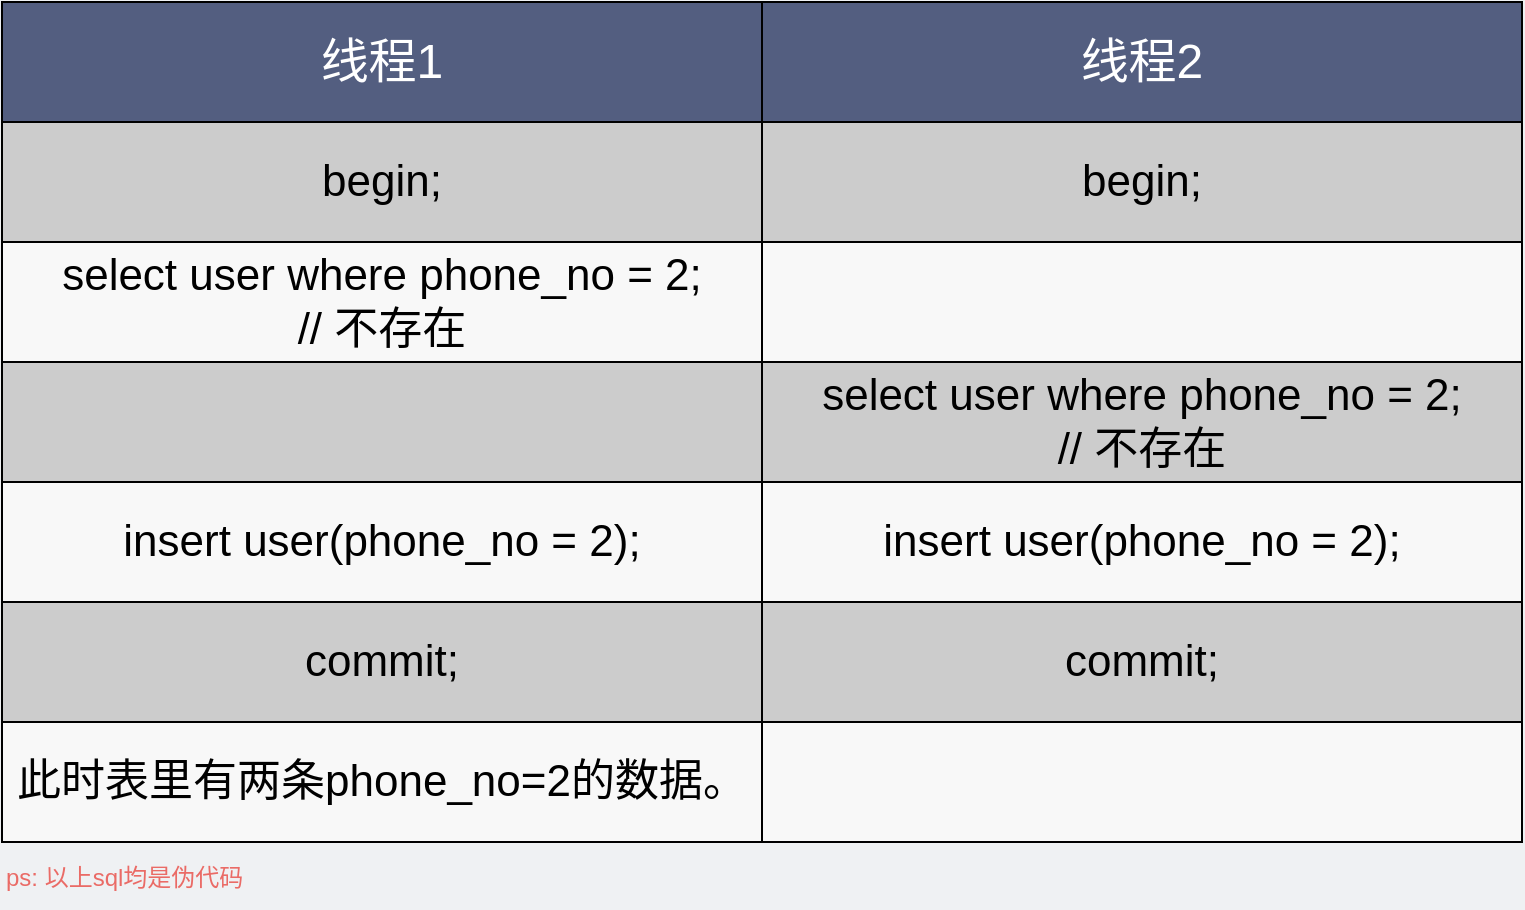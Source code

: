 <mxfile version="16.6.7" type="github">
  <diagram id="3228e29e-7158-1315-38df-8450db1d8a1d" name="Page-1">
    <mxGraphModel dx="857" dy="85" grid="0" gridSize="10" guides="1" tooltips="1" connect="1" arrows="1" fold="1" page="1" pageScale="1" pageWidth="530" pageHeight="270" background="#EFF1F3" math="0" shadow="0">
      <root>
        <mxCell id="0" />
        <mxCell id="1" parent="0" />
        <mxCell id="OGBjxk_xHfaE1EplLFuK-23" value="begin;" style="rounded=0;whiteSpace=wrap;html=1;fillColor=#CCCCCC;gradientColor=none;fontSize=22;" parent="1" vertex="1">
          <mxGeometry x="148" y="1197" width="380" height="60" as="geometry" />
        </mxCell>
        <mxCell id="OGBjxk_xHfaE1EplLFuK-29" value="&lt;font color=&quot;#ffffff&quot; style=&quot;font-size: 24px;&quot;&gt;线程1&lt;/font&gt;" style="rounded=0;whiteSpace=wrap;html=1;fillColor=#535E80;gradientColor=none;fontSize=24;" parent="1" vertex="1">
          <mxGeometry x="148" y="1137" width="380" height="60" as="geometry" />
        </mxCell>
        <mxCell id="E5Fr-yn8FIVRKY9gDkfl-8" value="&lt;font color=&quot;#ffffff&quot; style=&quot;font-size: 24px;&quot;&gt;线程2&lt;/font&gt;" style="rounded=0;whiteSpace=wrap;html=1;fillColor=#535E80;gradientColor=none;fontSize=24;" parent="1" vertex="1">
          <mxGeometry x="528" y="1137" width="380" height="60" as="geometry" />
        </mxCell>
        <mxCell id="E5Fr-yn8FIVRKY9gDkfl-9" value="begin;" style="rounded=0;whiteSpace=wrap;html=1;fillColor=#CCCCCC;gradientColor=none;fontSize=22;" parent="1" vertex="1">
          <mxGeometry x="528" y="1197" width="380" height="60" as="geometry" />
        </mxCell>
        <mxCell id="E5Fr-yn8FIVRKY9gDkfl-10" value="select user where phone_no = 2;&lt;br style=&quot;font-size: 22px;&quot;&gt;// 不存在" style="rounded=0;whiteSpace=wrap;html=1;fillColor=#F8F8F8;gradientColor=none;fontSize=22;" parent="1" vertex="1">
          <mxGeometry x="148" y="1257" width="380" height="60" as="geometry" />
        </mxCell>
        <mxCell id="E5Fr-yn8FIVRKY9gDkfl-11" value="" style="rounded=0;whiteSpace=wrap;html=1;fillColor=#F8F8F8;gradientColor=none;fontSize=22;" parent="1" vertex="1">
          <mxGeometry x="528" y="1257" width="380" height="60" as="geometry" />
        </mxCell>
        <mxCell id="E5Fr-yn8FIVRKY9gDkfl-12" value="" style="rounded=0;whiteSpace=wrap;html=1;fillColor=#CCCCCC;gradientColor=none;fontSize=22;" parent="1" vertex="1">
          <mxGeometry x="148" y="1317" width="380" height="60" as="geometry" />
        </mxCell>
        <mxCell id="E5Fr-yn8FIVRKY9gDkfl-13" value="&lt;span style=&quot;font-size: 22px;&quot;&gt;select user where phone_no = 2;&lt;/span&gt;&lt;br style=&quot;font-size: 22px;&quot;&gt;&lt;span style=&quot;font-size: 22px;&quot;&gt;// 不存在&lt;/span&gt;" style="rounded=0;whiteSpace=wrap;html=1;fillColor=#CCCCCC;gradientColor=none;fontSize=22;" parent="1" vertex="1">
          <mxGeometry x="528" y="1317" width="380" height="60" as="geometry" />
        </mxCell>
        <mxCell id="E5Fr-yn8FIVRKY9gDkfl-14" value="&lt;span style=&quot;font-size: 22px;&quot;&gt;insert user(phone_no = 2);&lt;/span&gt;" style="rounded=0;whiteSpace=wrap;html=1;fillColor=#F8F8F8;gradientColor=none;fontSize=22;" parent="1" vertex="1">
          <mxGeometry x="148" y="1377" width="380" height="60" as="geometry" />
        </mxCell>
        <mxCell id="E5Fr-yn8FIVRKY9gDkfl-15" value="insert user(phone_no = 2);" style="rounded=0;whiteSpace=wrap;html=1;fillColor=#F8F8F8;gradientColor=none;fontSize=22;" parent="1" vertex="1">
          <mxGeometry x="528" y="1377" width="380" height="60" as="geometry" />
        </mxCell>
        <mxCell id="E5Fr-yn8FIVRKY9gDkfl-16" value="commit;" style="rounded=0;whiteSpace=wrap;html=1;fillColor=#CCCCCC;gradientColor=none;fontSize=22;" parent="1" vertex="1">
          <mxGeometry x="148" y="1437" width="380" height="60" as="geometry" />
        </mxCell>
        <mxCell id="E5Fr-yn8FIVRKY9gDkfl-17" value="&lt;span style=&quot;font-size: 22px;&quot;&gt;commit;&lt;/span&gt;" style="rounded=0;whiteSpace=wrap;html=1;fillColor=#CCCCCC;gradientColor=none;fontSize=22;" parent="1" vertex="1">
          <mxGeometry x="528" y="1437" width="380" height="60" as="geometry" />
        </mxCell>
        <mxCell id="E5Fr-yn8FIVRKY9gDkfl-18" value="此时表里有两条phone_no=2的数据。" style="rounded=0;whiteSpace=wrap;html=1;fillColor=#F8F8F8;gradientColor=none;fontSize=22;" parent="1" vertex="1">
          <mxGeometry x="148" y="1497" width="380" height="60" as="geometry" />
        </mxCell>
        <mxCell id="E5Fr-yn8FIVRKY9gDkfl-19" value="" style="rounded=0;whiteSpace=wrap;html=1;fillColor=#F8F8F8;gradientColor=none;fontSize=22;" parent="1" vertex="1">
          <mxGeometry x="528" y="1497" width="380" height="60" as="geometry" />
        </mxCell>
        <mxCell id="MSY8h91nGNV3pGi2brwu-1" value="&lt;font color=&quot;#ea6b66&quot;&gt;ps: 以上sql均是伪代码&lt;/font&gt;" style="text;html=1;strokeColor=none;fillColor=none;align=left;verticalAlign=middle;whiteSpace=wrap;rounded=0;" vertex="1" parent="1">
          <mxGeometry x="148" y="1560" width="200" height="30" as="geometry" />
        </mxCell>
      </root>
    </mxGraphModel>
  </diagram>
</mxfile>
